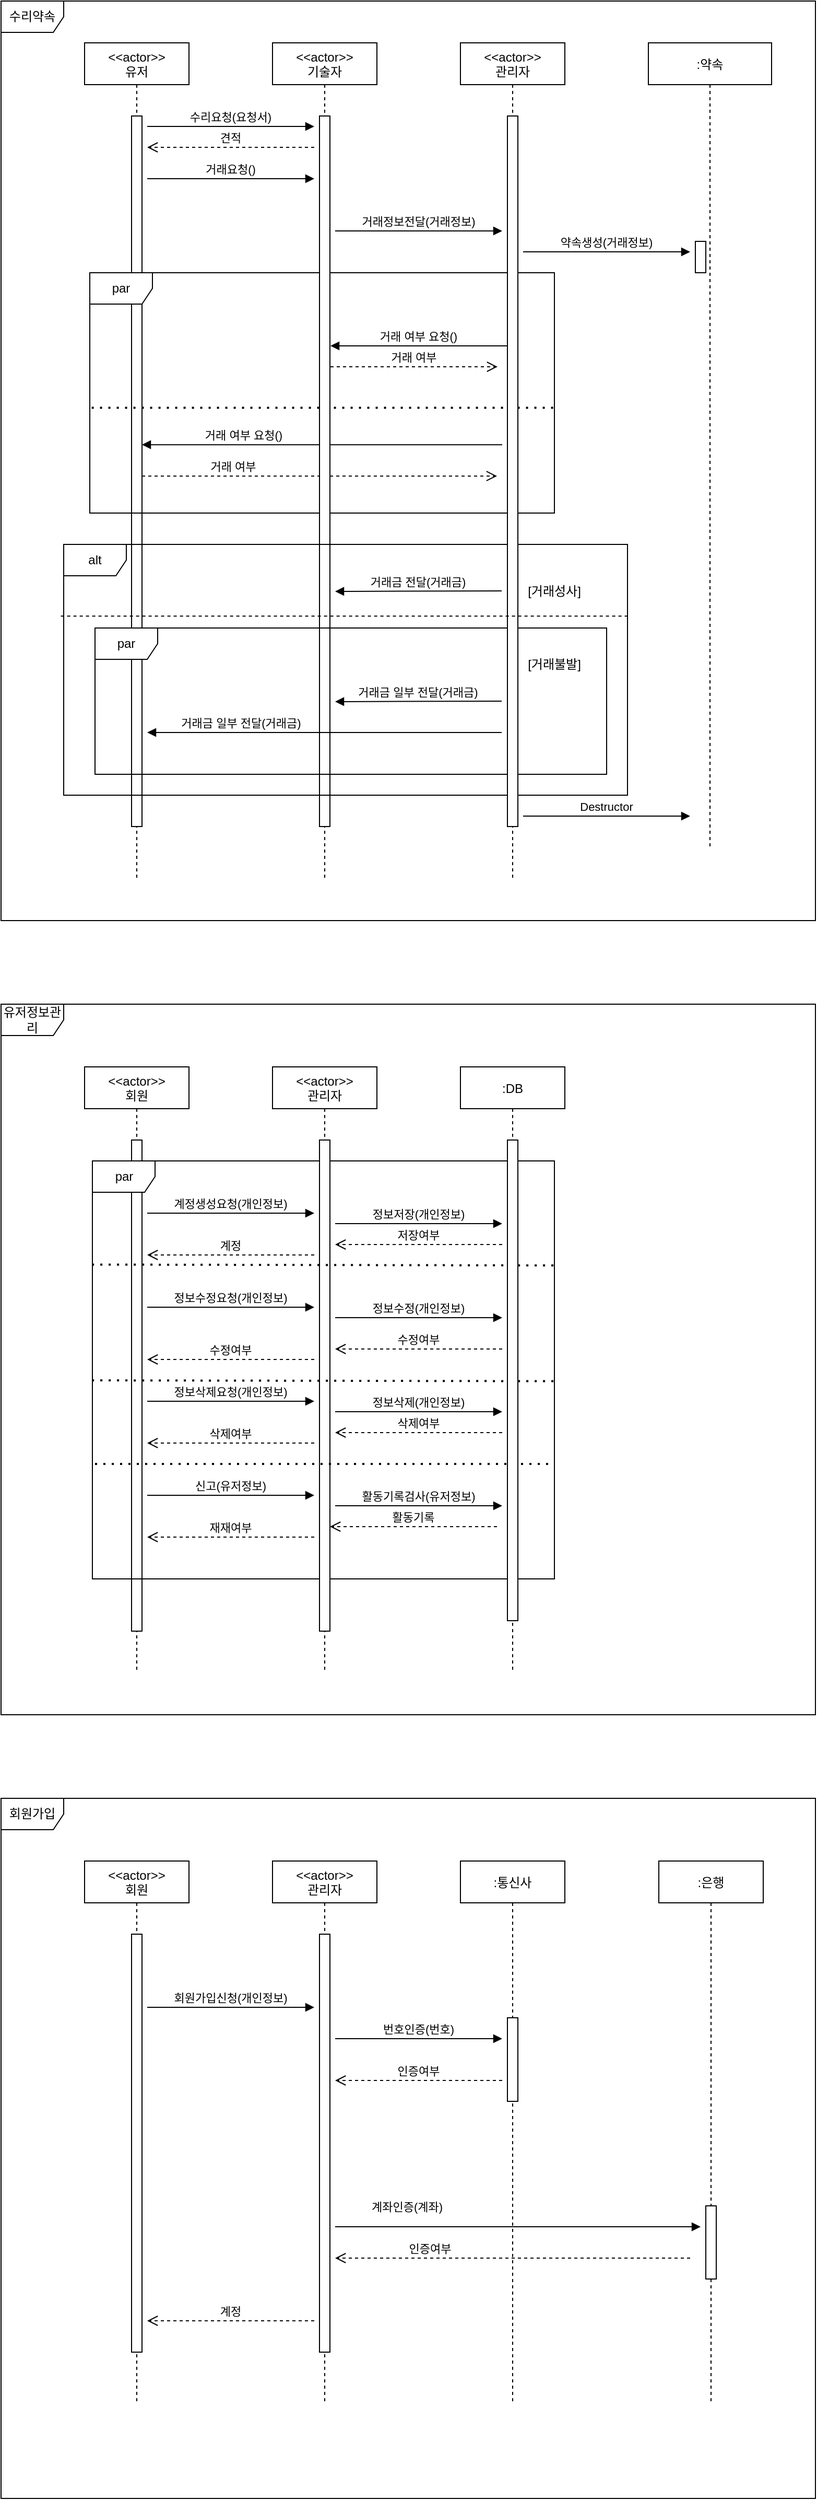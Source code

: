 <mxfile version="18.0.2" type="device"><diagram id="kgpKYQtTHZ0yAKxKKP6v" name="Page-1"><mxGraphModel dx="869" dy="511" grid="1" gridSize="10" guides="1" tooltips="1" connect="1" arrows="1" fold="1" page="1" pageScale="1" pageWidth="850" pageHeight="1100" background="#FFFFFF" math="0" shadow="0"><root><mxCell id="0"/><mxCell id="1" parent="0"/><mxCell id="Zi-mt34cBFgiXNqnjZRn-52" value="유저정보관리" style="shape=umlFrame;whiteSpace=wrap;html=1;" parent="1" vertex="1"><mxGeometry x="40" y="1000" width="780" height="680" as="geometry"/></mxCell><mxCell id="Zi-mt34cBFgiXNqnjZRn-51" value="수리약속" style="shape=umlFrame;whiteSpace=wrap;html=1;" parent="1" vertex="1"><mxGeometry x="40" y="40" width="780" height="880" as="geometry"/></mxCell><mxCell id="3nuBFxr9cyL0pnOWT2aG-1" value="&lt;&lt;actor&gt;&gt;&#10;유저" style="shape=umlLifeline;perimeter=lifelinePerimeter;container=1;collapsible=0;recursiveResize=0;rounded=0;shadow=0;strokeWidth=1;size=40;" parent="1" vertex="1"><mxGeometry x="120" y="80" width="100" height="800" as="geometry"/></mxCell><mxCell id="3nuBFxr9cyL0pnOWT2aG-2" value="" style="points=[];perimeter=orthogonalPerimeter;rounded=0;shadow=0;strokeWidth=1;" parent="3nuBFxr9cyL0pnOWT2aG-1" vertex="1"><mxGeometry x="45" y="70" width="10" height="680" as="geometry"/></mxCell><mxCell id="Zi-mt34cBFgiXNqnjZRn-29" value="par" style="shape=umlFrame;whiteSpace=wrap;html=1;" parent="3nuBFxr9cyL0pnOWT2aG-1" vertex="1"><mxGeometry x="5" y="220" width="445" height="230" as="geometry"/></mxCell><mxCell id="Zi-mt34cBFgiXNqnjZRn-28" value="거래 여부" style="verticalAlign=bottom;endArrow=open;dashed=1;endSize=8;shadow=0;strokeWidth=1;" parent="3nuBFxr9cyL0pnOWT2aG-1" edge="1"><mxGeometry relative="1" as="geometry"><mxPoint x="395.5" y="310" as="targetPoint"/><mxPoint x="235.5" y="310" as="sourcePoint"/></mxGeometry></mxCell><mxCell id="Zi-mt34cBFgiXNqnjZRn-26" value="거래 여부 요청()" style="verticalAlign=bottom;endArrow=block;shadow=0;strokeWidth=1;" parent="3nuBFxr9cyL0pnOWT2aG-1" edge="1"><mxGeometry x="0.435" relative="1" as="geometry"><mxPoint x="400" y="384.58" as="sourcePoint"/><mxPoint x="55" y="384.58" as="targetPoint"/><mxPoint as="offset"/></mxGeometry></mxCell><mxCell id="Zi-mt34cBFgiXNqnjZRn-27" value="거래 여부" style="verticalAlign=bottom;endArrow=open;dashed=1;endSize=8;shadow=0;strokeWidth=1;" parent="3nuBFxr9cyL0pnOWT2aG-1" edge="1"><mxGeometry x="-0.485" relative="1" as="geometry"><mxPoint x="395" y="414.58" as="targetPoint"/><mxPoint x="55" y="414.58" as="sourcePoint"/><mxPoint as="offset"/></mxGeometry></mxCell><mxCell id="4WxoPCdXorMz3SDdaAFX-8" value="" style="endArrow=none;dashed=1;html=1;dashPattern=1 3;strokeWidth=2;rounded=0;exitX=0.004;exitY=0.562;exitDx=0;exitDy=0;exitPerimeter=0;entryX=1;entryY=0.562;entryDx=0;entryDy=0;entryPerimeter=0;" edge="1" parent="3nuBFxr9cyL0pnOWT2aG-1" source="Zi-mt34cBFgiXNqnjZRn-29" target="Zi-mt34cBFgiXNqnjZRn-29"><mxGeometry width="50" height="50" relative="1" as="geometry"><mxPoint x="220" y="320" as="sourcePoint"/><mxPoint x="270" y="270" as="targetPoint"/></mxGeometry></mxCell><mxCell id="3nuBFxr9cyL0pnOWT2aG-5" value="&lt;&lt;actor&gt;&gt;&#10;기술자" style="shape=umlLifeline;perimeter=lifelinePerimeter;container=1;collapsible=0;recursiveResize=0;rounded=0;shadow=0;strokeWidth=1;" parent="1" vertex="1"><mxGeometry x="300" y="80" width="100" height="800" as="geometry"/></mxCell><mxCell id="3nuBFxr9cyL0pnOWT2aG-6" value="" style="points=[];perimeter=orthogonalPerimeter;rounded=0;shadow=0;strokeWidth=1;" parent="3nuBFxr9cyL0pnOWT2aG-5" vertex="1"><mxGeometry x="45" y="70" width="10" height="680" as="geometry"/></mxCell><mxCell id="Zi-mt34cBFgiXNqnjZRn-42" value="par" style="shape=umlFrame;whiteSpace=wrap;html=1;" parent="3nuBFxr9cyL0pnOWT2aG-5" vertex="1"><mxGeometry x="-170" y="560" width="490" height="140" as="geometry"/></mxCell><mxCell id="Zi-mt34cBFgiXNqnjZRn-6" value="&lt;&lt;actor&gt;&gt;&#10;관리자" style="shape=umlLifeline;perimeter=lifelinePerimeter;container=1;collapsible=0;recursiveResize=0;rounded=0;shadow=0;strokeWidth=1;" parent="1" vertex="1"><mxGeometry x="480" y="80" width="100" height="800" as="geometry"/></mxCell><mxCell id="Zi-mt34cBFgiXNqnjZRn-49" value="alt" style="shape=umlFrame;whiteSpace=wrap;html=1;" parent="Zi-mt34cBFgiXNqnjZRn-6" vertex="1"><mxGeometry x="-380" y="480" width="540" height="240" as="geometry"/></mxCell><mxCell id="Zi-mt34cBFgiXNqnjZRn-7" value="" style="points=[];perimeter=orthogonalPerimeter;rounded=0;shadow=0;strokeWidth=1;" parent="Zi-mt34cBFgiXNqnjZRn-6" vertex="1"><mxGeometry x="45" y="70" width="10" height="680" as="geometry"/></mxCell><mxCell id="Zi-mt34cBFgiXNqnjZRn-36" value="[거래성사]" style="text;html=1;strokeColor=none;fillColor=none;align=center;verticalAlign=middle;whiteSpace=wrap;rounded=0;" parent="Zi-mt34cBFgiXNqnjZRn-6" vertex="1"><mxGeometry x="60" y="510" width="60" height="30" as="geometry"/></mxCell><mxCell id="Zi-mt34cBFgiXNqnjZRn-37" value="[거래불발]" style="text;html=1;strokeColor=none;fillColor=none;align=center;verticalAlign=middle;whiteSpace=wrap;rounded=0;" parent="Zi-mt34cBFgiXNqnjZRn-6" vertex="1"><mxGeometry x="60" y="580" width="60" height="30" as="geometry"/></mxCell><mxCell id="Zi-mt34cBFgiXNqnjZRn-39" value="거래금 전달(거래금)" style="verticalAlign=bottom;endArrow=block;shadow=0;strokeWidth=1;" parent="Zi-mt34cBFgiXNqnjZRn-6" edge="1"><mxGeometry relative="1" as="geometry"><mxPoint x="39.5" y="524.5" as="sourcePoint"/><mxPoint x="-120" y="525" as="targetPoint"/></mxGeometry></mxCell><mxCell id="4WxoPCdXorMz3SDdaAFX-9" value="" style="endArrow=none;dashed=1;html=1;rounded=0;exitX=-0.005;exitY=0.286;exitDx=0;exitDy=0;exitPerimeter=0;entryX=1.003;entryY=0.286;entryDx=0;entryDy=0;entryPerimeter=0;" edge="1" parent="Zi-mt34cBFgiXNqnjZRn-6" source="Zi-mt34cBFgiXNqnjZRn-49" target="Zi-mt34cBFgiXNqnjZRn-49"><mxGeometry width="50" height="50" relative="1" as="geometry"><mxPoint x="-140" y="570" as="sourcePoint"/><mxPoint x="-90" y="520" as="targetPoint"/></mxGeometry></mxCell><mxCell id="Zi-mt34cBFgiXNqnjZRn-8" value=":약속" style="shape=umlLifeline;perimeter=lifelinePerimeter;container=1;collapsible=0;recursiveResize=0;rounded=0;shadow=0;strokeWidth=1;" parent="1" vertex="1"><mxGeometry x="660" y="80" width="118" height="770" as="geometry"/></mxCell><mxCell id="Zi-mt34cBFgiXNqnjZRn-9" value="" style="points=[];perimeter=orthogonalPerimeter;rounded=0;shadow=0;strokeWidth=1;" parent="Zi-mt34cBFgiXNqnjZRn-8" vertex="1"><mxGeometry x="45" y="190" width="10" height="30" as="geometry"/></mxCell><mxCell id="Zi-mt34cBFgiXNqnjZRn-50" value="" style="shape=image;html=1;verticalAlign=top;verticalLabelPosition=bottom;labelBackgroundColor=#ffffff;imageAspect=0;aspect=fixed;image=https://cdn0.iconfinder.com/data/icons/elasto-online-store/26/00-ELASTOFONT-STORE-READY_close-128.png;" parent="Zi-mt34cBFgiXNqnjZRn-8" vertex="1"><mxGeometry x="34" y="750" width="50" height="50" as="geometry"/></mxCell><mxCell id="Zi-mt34cBFgiXNqnjZRn-19" value="거래요청()" style="verticalAlign=bottom;endArrow=block;entryX=0;entryY=0;shadow=0;strokeWidth=1;" parent="1" edge="1"><mxGeometry relative="1" as="geometry"><mxPoint x="180" y="210.0" as="sourcePoint"/><mxPoint x="340" y="210.0" as="targetPoint"/></mxGeometry></mxCell><mxCell id="Zi-mt34cBFgiXNqnjZRn-20" value="약속생성(거래정보)" style="verticalAlign=bottom;endArrow=block;entryX=0;entryY=0;shadow=0;strokeWidth=1;" parent="1" edge="1"><mxGeometry relative="1" as="geometry"><mxPoint x="540" y="280.0" as="sourcePoint"/><mxPoint x="700" y="280.0" as="targetPoint"/></mxGeometry></mxCell><mxCell id="Zi-mt34cBFgiXNqnjZRn-21" value="수리요청(요청서)" style="verticalAlign=bottom;endArrow=block;entryX=0;entryY=0;shadow=0;strokeWidth=1;" parent="1" edge="1"><mxGeometry relative="1" as="geometry"><mxPoint x="180" y="160" as="sourcePoint"/><mxPoint x="340" y="160.0" as="targetPoint"/></mxGeometry></mxCell><mxCell id="Zi-mt34cBFgiXNqnjZRn-22" value="견적" style="verticalAlign=bottom;endArrow=open;dashed=1;endSize=8;exitX=0;exitY=0.95;shadow=0;strokeWidth=1;" parent="1" edge="1"><mxGeometry relative="1" as="geometry"><mxPoint x="180" y="180" as="targetPoint"/><mxPoint x="340" y="180.0" as="sourcePoint"/></mxGeometry></mxCell><mxCell id="Zi-mt34cBFgiXNqnjZRn-25" value="거래 여부 요청()" style="verticalAlign=bottom;endArrow=block;entryX=0;entryY=0;shadow=0;strokeWidth=1;" parent="1" edge="1"><mxGeometry relative="1" as="geometry"><mxPoint x="525" y="370.0" as="sourcePoint"/><mxPoint x="355.5" y="370.0" as="targetPoint"/></mxGeometry></mxCell><mxCell id="Zi-mt34cBFgiXNqnjZRn-40" value="거래금 일부 전달(거래금)" style="verticalAlign=bottom;endArrow=block;shadow=0;strokeWidth=1;" parent="1" edge="1"><mxGeometry relative="1" as="geometry"><mxPoint x="519.5" y="710" as="sourcePoint"/><mxPoint x="360" y="710.5" as="targetPoint"/></mxGeometry></mxCell><mxCell id="Zi-mt34cBFgiXNqnjZRn-41" value="거래금 일부 전달(거래금)" style="verticalAlign=bottom;endArrow=block;shadow=0;strokeWidth=1;" parent="1" edge="1"><mxGeometry x="0.47" relative="1" as="geometry"><mxPoint x="519.5" y="740" as="sourcePoint"/><mxPoint x="180" y="740" as="targetPoint"/><mxPoint as="offset"/></mxGeometry></mxCell><mxCell id="Zi-mt34cBFgiXNqnjZRn-53" value="&lt;&lt;actor&gt;&gt;&#10;회원" style="shape=umlLifeline;perimeter=lifelinePerimeter;container=1;collapsible=0;recursiveResize=0;rounded=0;shadow=0;strokeWidth=1;size=40;" parent="1" vertex="1"><mxGeometry x="120" y="1060" width="100" height="580" as="geometry"/></mxCell><mxCell id="Zi-mt34cBFgiXNqnjZRn-54" value="" style="points=[];perimeter=orthogonalPerimeter;rounded=0;shadow=0;strokeWidth=1;" parent="Zi-mt34cBFgiXNqnjZRn-53" vertex="1"><mxGeometry x="45" y="70" width="10" height="470" as="geometry"/></mxCell><mxCell id="Zi-mt34cBFgiXNqnjZRn-65" value="&lt;&lt;actor&gt;&gt;&#10;관리자" style="shape=umlLifeline;perimeter=lifelinePerimeter;container=1;collapsible=0;recursiveResize=0;rounded=0;shadow=0;strokeWidth=1;" parent="1" vertex="1"><mxGeometry x="300" y="1060" width="100" height="580" as="geometry"/></mxCell><mxCell id="4WxoPCdXorMz3SDdaAFX-1" value="par" style="shape=umlFrame;whiteSpace=wrap;html=1;" vertex="1" parent="Zi-mt34cBFgiXNqnjZRn-65"><mxGeometry x="-172.5" y="90" width="442.5" height="400" as="geometry"/></mxCell><mxCell id="Zi-mt34cBFgiXNqnjZRn-66" value="" style="points=[];perimeter=orthogonalPerimeter;rounded=0;shadow=0;strokeWidth=1;" parent="Zi-mt34cBFgiXNqnjZRn-65" vertex="1"><mxGeometry x="45" y="70" width="10" height="470" as="geometry"/></mxCell><mxCell id="Zi-mt34cBFgiXNqnjZRn-91" value="계정" style="verticalAlign=bottom;endArrow=open;dashed=1;endSize=8;exitX=0;exitY=0.95;shadow=0;strokeWidth=1;" parent="Zi-mt34cBFgiXNqnjZRn-65" edge="1"><mxGeometry relative="1" as="geometry"><mxPoint x="-120" y="180" as="targetPoint"/><mxPoint x="40" y="180" as="sourcePoint"/></mxGeometry></mxCell><mxCell id="Zi-mt34cBFgiXNqnjZRn-113" value="정보삭제(개인정보)" style="verticalAlign=bottom;endArrow=block;entryX=0;entryY=0;shadow=0;strokeWidth=1;" parent="Zi-mt34cBFgiXNqnjZRn-65" edge="1"><mxGeometry relative="1" as="geometry"><mxPoint x="60" y="330" as="sourcePoint"/><mxPoint x="220" y="330" as="targetPoint"/></mxGeometry></mxCell><mxCell id="Zi-mt34cBFgiXNqnjZRn-114" value="삭제여부" style="verticalAlign=bottom;endArrow=open;dashed=1;endSize=8;exitX=0;exitY=0.95;shadow=0;strokeWidth=1;" parent="Zi-mt34cBFgiXNqnjZRn-65" edge="1"><mxGeometry relative="1" as="geometry"><mxPoint x="60" y="350" as="targetPoint"/><mxPoint x="220" y="350" as="sourcePoint"/></mxGeometry></mxCell><mxCell id="Zi-mt34cBFgiXNqnjZRn-117" value="활동기록검사(유저정보)" style="verticalAlign=bottom;endArrow=block;entryX=0;entryY=0;shadow=0;strokeWidth=1;" parent="Zi-mt34cBFgiXNqnjZRn-65" edge="1"><mxGeometry relative="1" as="geometry"><mxPoint x="60" y="420" as="sourcePoint"/><mxPoint x="220" y="420" as="targetPoint"/></mxGeometry></mxCell><mxCell id="Zi-mt34cBFgiXNqnjZRn-118" value="활동기록" style="verticalAlign=bottom;endArrow=open;dashed=1;endSize=8;exitX=0;exitY=0.95;shadow=0;strokeWidth=1;" parent="Zi-mt34cBFgiXNqnjZRn-65" edge="1"><mxGeometry relative="1" as="geometry"><mxPoint x="55" y="440" as="targetPoint"/><mxPoint x="215" y="440" as="sourcePoint"/></mxGeometry></mxCell><mxCell id="4WxoPCdXorMz3SDdaAFX-3" value="" style="endArrow=none;dashed=1;html=1;dashPattern=1 3;strokeWidth=2;rounded=0;exitX=-0.001;exitY=0.248;exitDx=0;exitDy=0;exitPerimeter=0;" edge="1" parent="Zi-mt34cBFgiXNqnjZRn-65" source="4WxoPCdXorMz3SDdaAFX-1"><mxGeometry width="50" height="50" relative="1" as="geometry"><mxPoint x="-40" y="280" as="sourcePoint"/><mxPoint x="270" y="190" as="targetPoint"/></mxGeometry></mxCell><mxCell id="4WxoPCdXorMz3SDdaAFX-6" value="" style="endArrow=none;dashed=1;html=1;dashPattern=1 3;strokeWidth=2;rounded=0;exitX=-0.001;exitY=0.248;exitDx=0;exitDy=0;exitPerimeter=0;" edge="1" parent="Zi-mt34cBFgiXNqnjZRn-65"><mxGeometry width="50" height="50" relative="1" as="geometry"><mxPoint x="-172.942" y="300" as="sourcePoint"/><mxPoint x="270" y="300.8" as="targetPoint"/></mxGeometry></mxCell><mxCell id="4WxoPCdXorMz3SDdaAFX-7" value="" style="endArrow=none;dashed=1;html=1;dashPattern=1 3;strokeWidth=2;rounded=0;" edge="1" parent="Zi-mt34cBFgiXNqnjZRn-65"><mxGeometry width="50" height="50" relative="1" as="geometry"><mxPoint x="-170" y="380" as="sourcePoint"/><mxPoint x="270" y="380" as="targetPoint"/></mxGeometry></mxCell><mxCell id="Zi-mt34cBFgiXNqnjZRn-80" value=":DB" style="shape=umlLifeline;perimeter=lifelinePerimeter;container=1;collapsible=0;recursiveResize=0;rounded=0;shadow=0;strokeWidth=1;" parent="1" vertex="1"><mxGeometry x="480" y="1060" width="100" height="580" as="geometry"/></mxCell><mxCell id="Zi-mt34cBFgiXNqnjZRn-81" value="" style="points=[];perimeter=orthogonalPerimeter;rounded=0;shadow=0;strokeWidth=1;" parent="Zi-mt34cBFgiXNqnjZRn-80" vertex="1"><mxGeometry x="45" y="70" width="10" height="460" as="geometry"/></mxCell><mxCell id="Zi-mt34cBFgiXNqnjZRn-88" value="계정생성요청(개인정보)" style="verticalAlign=bottom;endArrow=block;entryX=0;entryY=0;shadow=0;strokeWidth=1;" parent="1" edge="1"><mxGeometry relative="1" as="geometry"><mxPoint x="180" y="1200" as="sourcePoint"/><mxPoint x="340" y="1200" as="targetPoint"/></mxGeometry></mxCell><mxCell id="Zi-mt34cBFgiXNqnjZRn-94" value="정보저장(개인정보)" style="verticalAlign=bottom;endArrow=block;entryX=0;entryY=0;shadow=0;strokeWidth=1;" parent="1" edge="1"><mxGeometry relative="1" as="geometry"><mxPoint x="360" y="1210" as="sourcePoint"/><mxPoint x="520" y="1210" as="targetPoint"/></mxGeometry></mxCell><mxCell id="Zi-mt34cBFgiXNqnjZRn-97" value="정보수정요청(개인정보)" style="verticalAlign=bottom;endArrow=block;entryX=0;entryY=0;shadow=0;strokeWidth=1;" parent="1" edge="1"><mxGeometry relative="1" as="geometry"><mxPoint x="180" y="1290" as="sourcePoint"/><mxPoint x="340" y="1290" as="targetPoint"/></mxGeometry></mxCell><mxCell id="Zi-mt34cBFgiXNqnjZRn-99" value="정보수정(개인정보)" style="verticalAlign=bottom;endArrow=block;entryX=0;entryY=0;shadow=0;strokeWidth=1;" parent="1" edge="1"><mxGeometry relative="1" as="geometry"><mxPoint x="360" y="1300" as="sourcePoint"/><mxPoint x="520" y="1300" as="targetPoint"/></mxGeometry></mxCell><mxCell id="Zi-mt34cBFgiXNqnjZRn-110" value="수정여부" style="verticalAlign=bottom;endArrow=open;dashed=1;endSize=8;exitX=0;exitY=0.95;shadow=0;strokeWidth=1;" parent="1" edge="1"><mxGeometry relative="1" as="geometry"><mxPoint x="180" y="1340" as="targetPoint"/><mxPoint x="340" y="1340" as="sourcePoint"/></mxGeometry></mxCell><mxCell id="Zi-mt34cBFgiXNqnjZRn-111" value="정보삭제요청(개인정보)" style="verticalAlign=bottom;endArrow=block;entryX=0;entryY=0;shadow=0;strokeWidth=1;" parent="1" edge="1"><mxGeometry relative="1" as="geometry"><mxPoint x="180" y="1380" as="sourcePoint"/><mxPoint x="340" y="1380" as="targetPoint"/></mxGeometry></mxCell><mxCell id="Zi-mt34cBFgiXNqnjZRn-115" value="삭제여부" style="verticalAlign=bottom;endArrow=open;dashed=1;endSize=8;exitX=0;exitY=0.95;shadow=0;strokeWidth=1;" parent="1" edge="1"><mxGeometry relative="1" as="geometry"><mxPoint x="180" y="1420" as="targetPoint"/><mxPoint x="340" y="1420" as="sourcePoint"/></mxGeometry></mxCell><mxCell id="Zi-mt34cBFgiXNqnjZRn-116" value="신고(유저정보)" style="verticalAlign=bottom;endArrow=block;entryX=0;entryY=0;shadow=0;strokeWidth=1;" parent="1" edge="1"><mxGeometry relative="1" as="geometry"><mxPoint x="180" y="1470" as="sourcePoint"/><mxPoint x="340" y="1470" as="targetPoint"/></mxGeometry></mxCell><mxCell id="Zi-mt34cBFgiXNqnjZRn-120" value="저장여부" style="verticalAlign=bottom;endArrow=open;dashed=1;endSize=8;exitX=0;exitY=0.95;shadow=0;strokeWidth=1;" parent="1" edge="1"><mxGeometry relative="1" as="geometry"><mxPoint x="360" y="1230" as="targetPoint"/><mxPoint x="520" y="1230" as="sourcePoint"/></mxGeometry></mxCell><mxCell id="Zi-mt34cBFgiXNqnjZRn-121" value="수정여부" style="verticalAlign=bottom;endArrow=open;dashed=1;endSize=8;exitX=0;exitY=0.95;shadow=0;strokeWidth=1;" parent="1" edge="1"><mxGeometry relative="1" as="geometry"><mxPoint x="360" y="1330" as="targetPoint"/><mxPoint x="520" y="1330" as="sourcePoint"/></mxGeometry></mxCell><mxCell id="Zi-mt34cBFgiXNqnjZRn-123" value="회원가입" style="shape=umlFrame;whiteSpace=wrap;html=1;" parent="1" vertex="1"><mxGeometry x="40" y="1760" width="780" height="670" as="geometry"/></mxCell><mxCell id="Zi-mt34cBFgiXNqnjZRn-124" value="&lt;&lt;actor&gt;&gt;&#10;회원" style="shape=umlLifeline;perimeter=lifelinePerimeter;container=1;collapsible=0;recursiveResize=0;rounded=0;shadow=0;strokeWidth=1;size=40;" parent="1" vertex="1"><mxGeometry x="120" y="1820" width="100" height="520" as="geometry"/></mxCell><mxCell id="Zi-mt34cBFgiXNqnjZRn-125" value="" style="points=[];perimeter=orthogonalPerimeter;rounded=0;shadow=0;strokeWidth=1;" parent="Zi-mt34cBFgiXNqnjZRn-124" vertex="1"><mxGeometry x="45" y="70" width="10" height="400" as="geometry"/></mxCell><mxCell id="Zi-mt34cBFgiXNqnjZRn-126" value="&lt;&lt;actor&gt;&gt;&#10;관리자" style="shape=umlLifeline;perimeter=lifelinePerimeter;container=1;collapsible=0;recursiveResize=0;rounded=0;shadow=0;strokeWidth=1;" parent="1" vertex="1"><mxGeometry x="300" y="1820" width="100" height="520" as="geometry"/></mxCell><mxCell id="Zi-mt34cBFgiXNqnjZRn-127" value="" style="points=[];perimeter=orthogonalPerimeter;rounded=0;shadow=0;strokeWidth=1;" parent="Zi-mt34cBFgiXNqnjZRn-126" vertex="1"><mxGeometry x="45" y="70" width="10" height="400" as="geometry"/></mxCell><mxCell id="Zi-mt34cBFgiXNqnjZRn-129" value=":통신사" style="shape=umlLifeline;perimeter=lifelinePerimeter;container=1;collapsible=0;recursiveResize=0;rounded=0;shadow=0;strokeWidth=1;" parent="1" vertex="1"><mxGeometry x="480" y="1820" width="100" height="520" as="geometry"/></mxCell><mxCell id="Zi-mt34cBFgiXNqnjZRn-130" value="" style="points=[];perimeter=orthogonalPerimeter;rounded=0;shadow=0;strokeWidth=1;" parent="Zi-mt34cBFgiXNqnjZRn-129" vertex="1"><mxGeometry x="45" y="150" width="10" height="80" as="geometry"/></mxCell><mxCell id="Zi-mt34cBFgiXNqnjZRn-131" value="회원가입신청(개인정보)" style="verticalAlign=bottom;endArrow=block;entryX=0;entryY=0;shadow=0;strokeWidth=1;" parent="1" edge="1"><mxGeometry relative="1" as="geometry"><mxPoint x="180" y="1960" as="sourcePoint"/><mxPoint x="340" y="1960" as="targetPoint"/></mxGeometry></mxCell><mxCell id="Zi-mt34cBFgiXNqnjZRn-132" value="번호인증(번호)" style="verticalAlign=bottom;endArrow=block;entryX=0;entryY=0;shadow=0;strokeWidth=1;" parent="1" edge="1"><mxGeometry relative="1" as="geometry"><mxPoint x="360" y="1990" as="sourcePoint"/><mxPoint x="520" y="1990" as="targetPoint"/></mxGeometry></mxCell><mxCell id="Zi-mt34cBFgiXNqnjZRn-144" value="인증여부" style="verticalAlign=bottom;endArrow=open;dashed=1;endSize=8;exitX=0;exitY=0.95;shadow=0;strokeWidth=1;" parent="1" edge="1"><mxGeometry relative="1" as="geometry"><mxPoint x="360" y="2030" as="targetPoint"/><mxPoint x="520" y="2030" as="sourcePoint"/></mxGeometry></mxCell><mxCell id="Zi-mt34cBFgiXNqnjZRn-145" value="인증여부" style="verticalAlign=bottom;endArrow=open;dashed=1;endSize=8;shadow=0;strokeWidth=1;" parent="1" edge="1"><mxGeometry x="0.471" relative="1" as="geometry"><mxPoint x="360" y="2200" as="targetPoint"/><mxPoint x="700" y="2200" as="sourcePoint"/><mxPoint x="1" as="offset"/></mxGeometry></mxCell><mxCell id="Zi-mt34cBFgiXNqnjZRn-146" value=":은행" style="shape=umlLifeline;perimeter=lifelinePerimeter;container=1;collapsible=0;recursiveResize=0;rounded=0;shadow=0;strokeWidth=1;" parent="1" vertex="1"><mxGeometry x="670" y="1820" width="100" height="520" as="geometry"/></mxCell><mxCell id="Zi-mt34cBFgiXNqnjZRn-147" value="" style="points=[];perimeter=orthogonalPerimeter;rounded=0;shadow=0;strokeWidth=1;" parent="Zi-mt34cBFgiXNqnjZRn-146" vertex="1"><mxGeometry x="45" y="330" width="10" height="70" as="geometry"/></mxCell><mxCell id="Zi-mt34cBFgiXNqnjZRn-152" value="계좌인증(계좌)" style="verticalAlign=bottom;endArrow=block;entryX=0.859;entryY=0.612;shadow=0;strokeWidth=1;entryDx=0;entryDy=0;entryPerimeter=0;" parent="1" target="Zi-mt34cBFgiXNqnjZRn-123" edge="1"><mxGeometry x="-0.6" y="10" relative="1" as="geometry"><mxPoint x="360" y="2170" as="sourcePoint"/><mxPoint x="520" y="2170" as="targetPoint"/><mxPoint x="-1" as="offset"/></mxGeometry></mxCell><mxCell id="Zi-mt34cBFgiXNqnjZRn-154" value="계정" style="verticalAlign=bottom;endArrow=open;dashed=1;endSize=8;exitX=0;exitY=0.95;shadow=0;strokeWidth=1;" parent="1" edge="1"><mxGeometry relative="1" as="geometry"><mxPoint x="180" y="2260" as="targetPoint"/><mxPoint x="340" y="2260" as="sourcePoint"/></mxGeometry></mxCell><mxCell id="Zi-mt34cBFgiXNqnjZRn-155" value="거래정보전달(거래정보)" style="verticalAlign=bottom;endArrow=block;entryX=0;entryY=0;shadow=0;strokeWidth=1;" parent="1" edge="1"><mxGeometry relative="1" as="geometry"><mxPoint x="360" y="260" as="sourcePoint"/><mxPoint x="520" y="260" as="targetPoint"/></mxGeometry></mxCell><mxCell id="Zi-mt34cBFgiXNqnjZRn-119" value="재재여부" style="verticalAlign=bottom;endArrow=open;dashed=1;endSize=8;exitX=0;exitY=0.95;shadow=0;strokeWidth=1;" parent="1" edge="1"><mxGeometry relative="1" as="geometry"><mxPoint x="180" y="1510" as="targetPoint"/><mxPoint x="340" y="1510" as="sourcePoint"/></mxGeometry></mxCell><mxCell id="4WxoPCdXorMz3SDdaAFX-10" value="Destructor" style="verticalAlign=bottom;endArrow=block;entryX=0;entryY=0;shadow=0;strokeWidth=1;" edge="1" parent="1"><mxGeometry relative="1" as="geometry"><mxPoint x="540.0" y="820" as="sourcePoint"/><mxPoint x="700" y="820" as="targetPoint"/></mxGeometry></mxCell></root></mxGraphModel></diagram></mxfile>